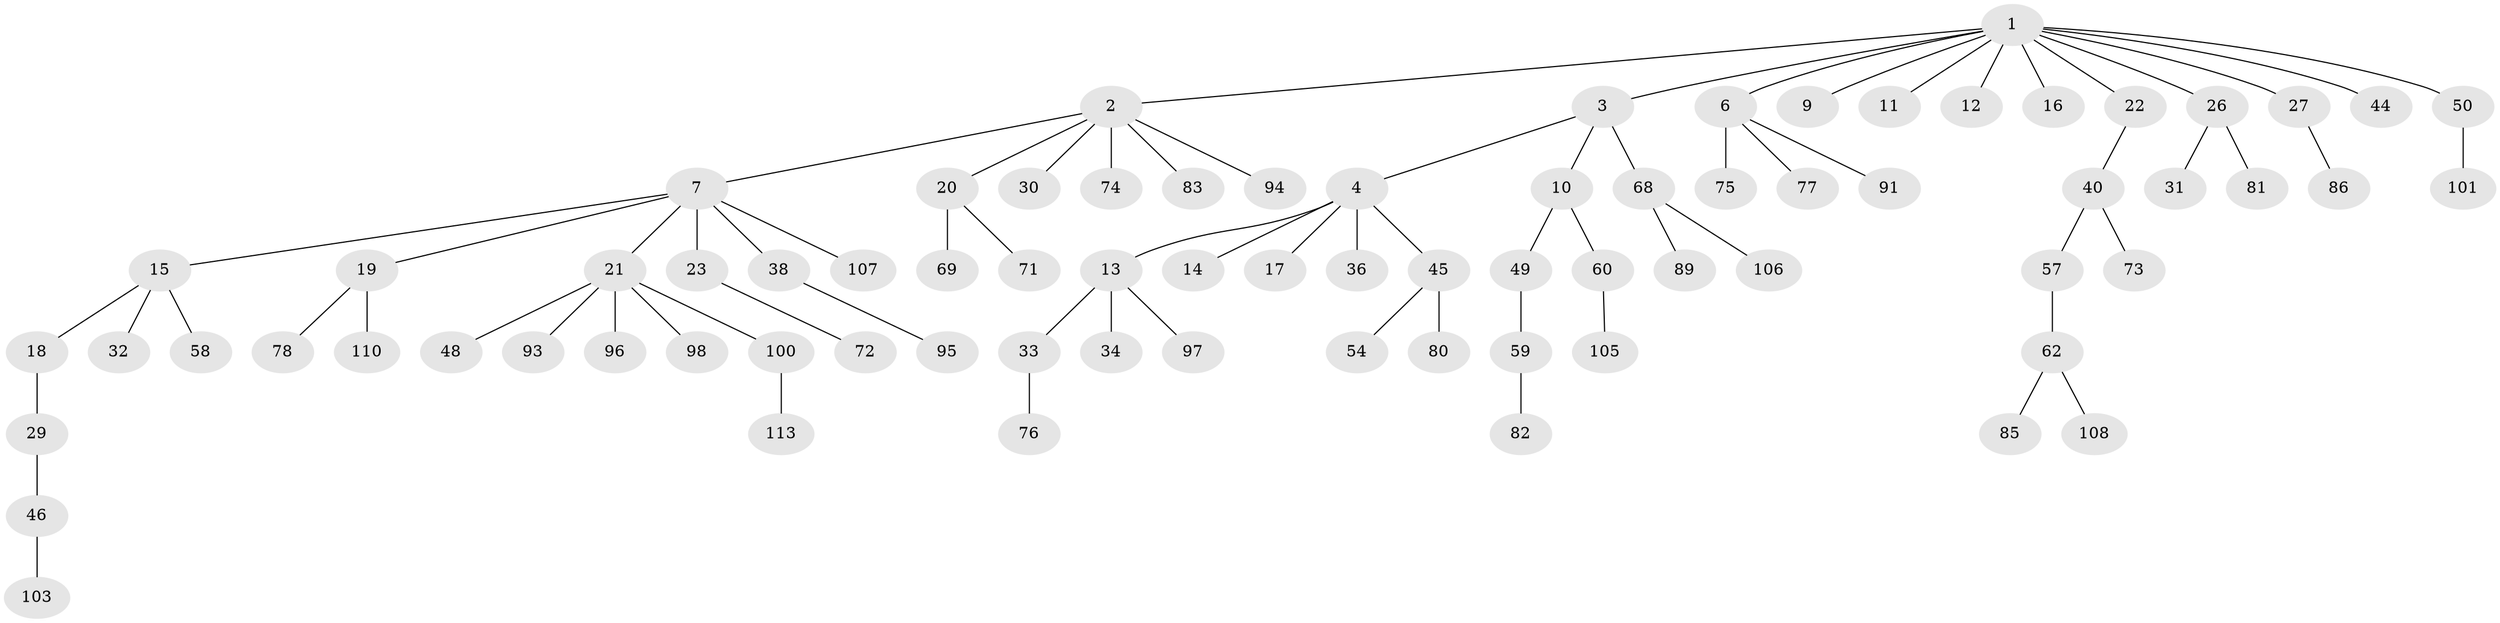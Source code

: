 // original degree distribution, {5: 0.02608695652173913, 6: 0.017391304347826087, 4: 0.02608695652173913, 7: 0.008695652173913044, 9: 0.008695652173913044, 3: 0.14782608695652175, 2: 0.2956521739130435, 1: 0.46956521739130436}
// Generated by graph-tools (version 1.1) at 2025/11/02/27/25 16:11:26]
// undirected, 77 vertices, 76 edges
graph export_dot {
graph [start="1"]
  node [color=gray90,style=filled];
  1 [super="+5"];
  2 [super="+43"];
  3;
  4 [super="+41"];
  6 [super="+65"];
  7 [super="+8"];
  9 [super="+24"];
  10 [super="+92"];
  11 [super="+64"];
  12 [super="+52"];
  13 [super="+37"];
  14 [super="+28"];
  15 [super="+25"];
  16;
  17;
  18 [super="+99"];
  19 [super="+56"];
  20 [super="+35"];
  21 [super="+47"];
  22;
  23 [super="+53"];
  26 [super="+39"];
  27 [super="+109"];
  29;
  30 [super="+66"];
  31 [super="+102"];
  32;
  33 [super="+55"];
  34 [super="+79"];
  36;
  38;
  40 [super="+42"];
  44 [super="+70"];
  45 [super="+61"];
  46 [super="+63"];
  48;
  49 [super="+87"];
  50 [super="+51"];
  54 [super="+90"];
  57;
  58 [super="+115"];
  59;
  60 [super="+84"];
  62 [super="+67"];
  68 [super="+88"];
  69;
  71;
  72;
  73;
  74;
  75;
  76;
  77;
  78;
  80;
  81 [super="+112"];
  82;
  83;
  85 [super="+104"];
  86;
  89 [super="+111"];
  91;
  93;
  94;
  95;
  96;
  97;
  98;
  100;
  101;
  103;
  105;
  106;
  107;
  108;
  110;
  113 [super="+114"];
  1 -- 2;
  1 -- 3;
  1 -- 11;
  1 -- 16;
  1 -- 6;
  1 -- 9;
  1 -- 12;
  1 -- 44;
  1 -- 50;
  1 -- 22;
  1 -- 26;
  1 -- 27;
  2 -- 7;
  2 -- 20;
  2 -- 30;
  2 -- 74;
  2 -- 83;
  2 -- 94;
  3 -- 4;
  3 -- 10;
  3 -- 68;
  4 -- 13;
  4 -- 14;
  4 -- 17;
  4 -- 36;
  4 -- 45;
  6 -- 75;
  6 -- 77;
  6 -- 91;
  7 -- 15;
  7 -- 21;
  7 -- 23;
  7 -- 107;
  7 -- 19;
  7 -- 38;
  10 -- 49;
  10 -- 60;
  13 -- 33;
  13 -- 34;
  13 -- 97;
  15 -- 18;
  15 -- 32;
  15 -- 58;
  18 -- 29;
  19 -- 110;
  19 -- 78;
  20 -- 69;
  20 -- 71;
  21 -- 100;
  21 -- 48;
  21 -- 96;
  21 -- 98;
  21 -- 93;
  22 -- 40;
  23 -- 72;
  26 -- 31;
  26 -- 81;
  27 -- 86;
  29 -- 46;
  33 -- 76;
  38 -- 95;
  40 -- 73;
  40 -- 57;
  45 -- 54;
  45 -- 80;
  46 -- 103;
  49 -- 59;
  50 -- 101;
  57 -- 62;
  59 -- 82;
  60 -- 105;
  62 -- 85;
  62 -- 108;
  68 -- 106;
  68 -- 89;
  100 -- 113;
}
